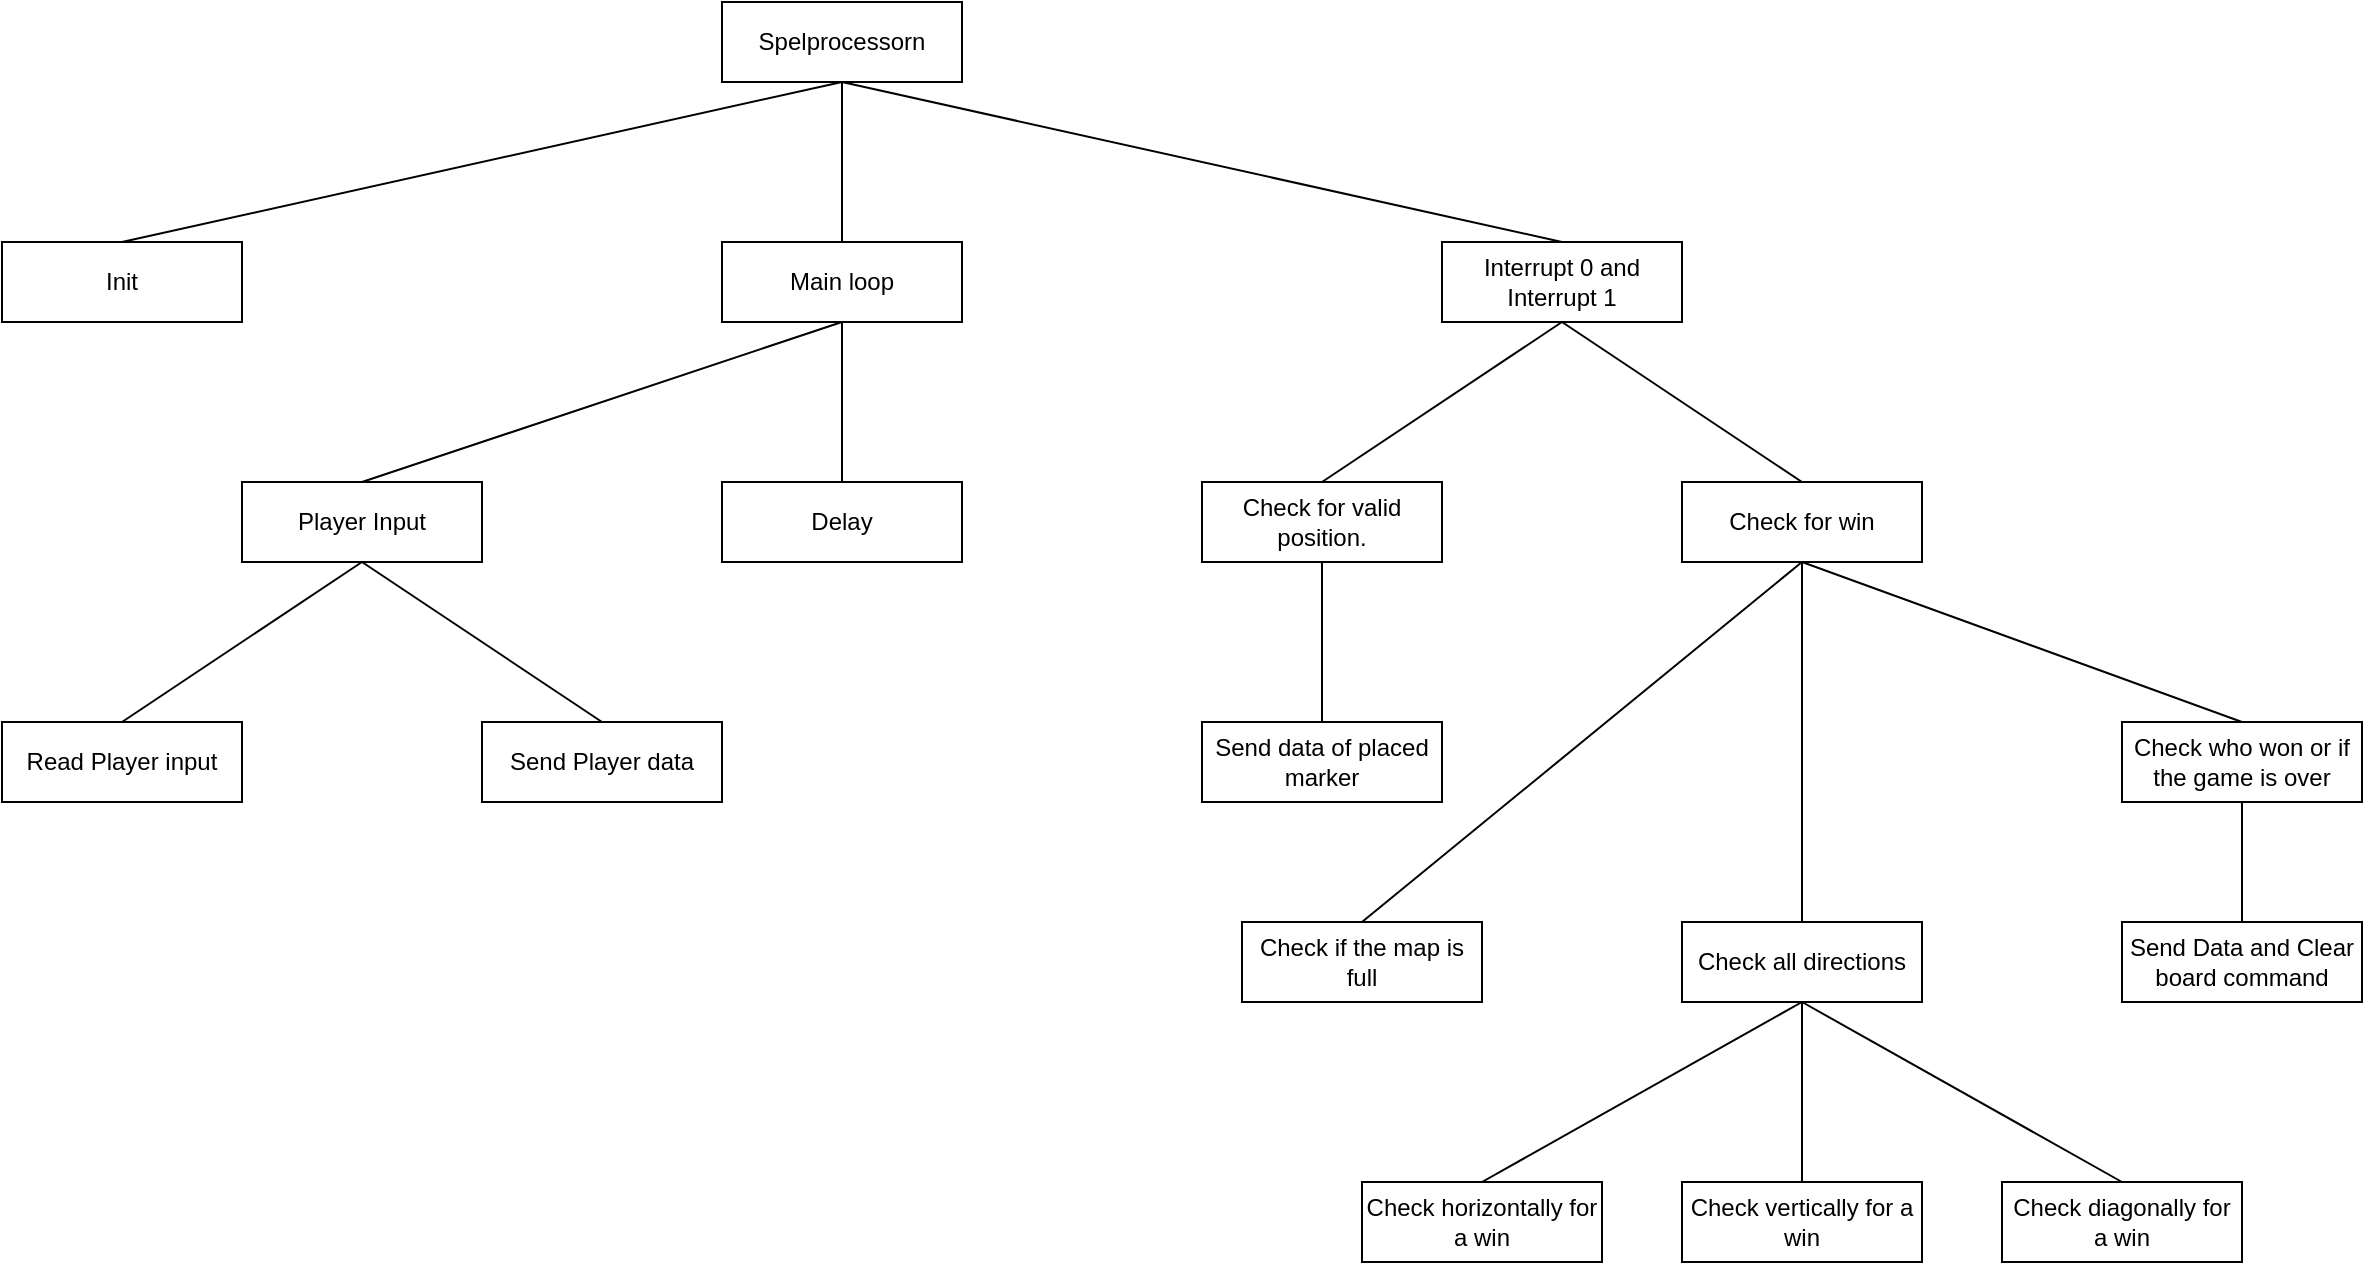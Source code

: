<mxfile version="12.8.2"><diagram id="erJHTxcyZkg1_YW2nm9p" name="Page-1"><mxGraphModel dx="1422" dy="1985" grid="1" gridSize="10" guides="1" tooltips="1" connect="1" arrows="1" fold="1" page="1" pageScale="1" pageWidth="850" pageHeight="1100" math="0" shadow="0"><root><mxCell id="0"/><mxCell id="1" parent="0"/><mxCell id="xzR_N5MwZ-vt-GKavDcg-1" value="Init" style="rounded=0;whiteSpace=wrap;html=1;" vertex="1" parent="1"><mxGeometry x="460" y="-140" width="120" height="40" as="geometry"/></mxCell><mxCell id="xzR_N5MwZ-vt-GKavDcg-2" value="Main loop" style="rounded=0;whiteSpace=wrap;html=1;" vertex="1" parent="1"><mxGeometry x="820" y="-140" width="120" height="40" as="geometry"/></mxCell><mxCell id="xzR_N5MwZ-vt-GKavDcg-3" value="Read Player input" style="rounded=0;whiteSpace=wrap;html=1;" vertex="1" parent="1"><mxGeometry x="460" y="100" width="120" height="40" as="geometry"/></mxCell><mxCell id="xzR_N5MwZ-vt-GKavDcg-4" value="Player Input" style="rounded=0;whiteSpace=wrap;html=1;" vertex="1" parent="1"><mxGeometry x="580" y="-20" width="120" height="40" as="geometry"/></mxCell><mxCell id="xzR_N5MwZ-vt-GKavDcg-5" value="Send Player data" style="rounded=0;whiteSpace=wrap;html=1;" vertex="1" parent="1"><mxGeometry x="700" y="100" width="120" height="40" as="geometry"/></mxCell><mxCell id="xzR_N5MwZ-vt-GKavDcg-6" value="Delay" style="rounded=0;whiteSpace=wrap;html=1;" vertex="1" parent="1"><mxGeometry x="820" y="-20" width="120" height="40" as="geometry"/></mxCell><mxCell id="xzR_N5MwZ-vt-GKavDcg-7" value="" style="endArrow=none;html=1;exitX=0.5;exitY=0;exitDx=0;exitDy=0;entryX=0.5;entryY=1;entryDx=0;entryDy=0;" edge="1" parent="1" source="xzR_N5MwZ-vt-GKavDcg-5" target="xzR_N5MwZ-vt-GKavDcg-4"><mxGeometry width="50" height="50" relative="1" as="geometry"><mxPoint x="600" y="180" as="sourcePoint"/><mxPoint x="650" y="130" as="targetPoint"/></mxGeometry></mxCell><mxCell id="xzR_N5MwZ-vt-GKavDcg-8" value="" style="endArrow=none;html=1;exitX=0.5;exitY=0;exitDx=0;exitDy=0;entryX=0.5;entryY=1;entryDx=0;entryDy=0;" edge="1" parent="1" source="xzR_N5MwZ-vt-GKavDcg-3" target="xzR_N5MwZ-vt-GKavDcg-4"><mxGeometry width="50" height="50" relative="1" as="geometry"><mxPoint x="600" y="180" as="sourcePoint"/><mxPoint x="650" y="130" as="targetPoint"/></mxGeometry></mxCell><mxCell id="xzR_N5MwZ-vt-GKavDcg-9" value="" style="endArrow=none;html=1;exitX=0.5;exitY=0;exitDx=0;exitDy=0;entryX=0.5;entryY=1;entryDx=0;entryDy=0;" edge="1" parent="1" source="xzR_N5MwZ-vt-GKavDcg-4" target="xzR_N5MwZ-vt-GKavDcg-2"><mxGeometry width="50" height="50" relative="1" as="geometry"><mxPoint x="820" y="-10" as="sourcePoint"/><mxPoint x="870" y="-60" as="targetPoint"/></mxGeometry></mxCell><mxCell id="xzR_N5MwZ-vt-GKavDcg-10" value="" style="endArrow=none;html=1;entryX=0.5;entryY=1;entryDx=0;entryDy=0;" edge="1" parent="1" source="xzR_N5MwZ-vt-GKavDcg-6" target="xzR_N5MwZ-vt-GKavDcg-2"><mxGeometry width="50" height="50" relative="1" as="geometry"><mxPoint x="820" y="-10" as="sourcePoint"/><mxPoint x="870" y="-60" as="targetPoint"/></mxGeometry></mxCell><mxCell id="xzR_N5MwZ-vt-GKavDcg-11" value="" style="endArrow=none;html=1;exitX=0.5;exitY=0;exitDx=0;exitDy=0;entryX=0.5;entryY=1;entryDx=0;entryDy=0;" edge="1" parent="1" source="xzR_N5MwZ-vt-GKavDcg-2" target="xzR_N5MwZ-vt-GKavDcg-28"><mxGeometry width="50" height="50" relative="1" as="geometry"><mxPoint x="820" y="-150" as="sourcePoint"/><mxPoint x="870" y="-200" as="targetPoint"/></mxGeometry></mxCell><mxCell id="xzR_N5MwZ-vt-GKavDcg-12" value="" style="endArrow=none;html=1;exitX=0.5;exitY=0;exitDx=0;exitDy=0;entryX=0.5;entryY=1;entryDx=0;entryDy=0;" edge="1" parent="1" source="xzR_N5MwZ-vt-GKavDcg-1" target="xzR_N5MwZ-vt-GKavDcg-28"><mxGeometry width="50" height="50" relative="1" as="geometry"><mxPoint x="820" y="-150" as="sourcePoint"/><mxPoint x="870" y="-200" as="targetPoint"/></mxGeometry></mxCell><mxCell id="xzR_N5MwZ-vt-GKavDcg-13" value="Interrupt 0 and Interrupt 1" style="rounded=0;whiteSpace=wrap;html=1;" vertex="1" parent="1"><mxGeometry x="1180" y="-140" width="120" height="40" as="geometry"/></mxCell><mxCell id="xzR_N5MwZ-vt-GKavDcg-14" value="Check for win" style="rounded=0;whiteSpace=wrap;html=1;" vertex="1" parent="1"><mxGeometry x="1300" y="-20" width="120" height="40" as="geometry"/></mxCell><mxCell id="xzR_N5MwZ-vt-GKavDcg-15" value="Check if the map is full" style="rounded=0;whiteSpace=wrap;html=1;" vertex="1" parent="1"><mxGeometry x="1080" y="200" width="120" height="40" as="geometry"/></mxCell><mxCell id="xzR_N5MwZ-vt-GKavDcg-16" value="Check for valid position." style="rounded=0;whiteSpace=wrap;html=1;" vertex="1" parent="1"><mxGeometry x="1060" y="-20" width="120" height="40" as="geometry"/></mxCell><mxCell id="xzR_N5MwZ-vt-GKavDcg-17" value="" style="endArrow=none;html=1;exitX=0.5;exitY=0;exitDx=0;exitDy=0;entryX=0.5;entryY=1;entryDx=0;entryDy=0;" edge="1" parent="1" source="xzR_N5MwZ-vt-GKavDcg-16" target="xzR_N5MwZ-vt-GKavDcg-13"><mxGeometry width="50" height="50" relative="1" as="geometry"><mxPoint x="1165" y="-20" as="sourcePoint"/><mxPoint x="1200" y="-30" as="targetPoint"/></mxGeometry></mxCell><mxCell id="xzR_N5MwZ-vt-GKavDcg-18" value="" style="endArrow=none;html=1;exitX=0.5;exitY=0;exitDx=0;exitDy=0;entryX=0.5;entryY=1;entryDx=0;entryDy=0;" edge="1" parent="1" source="xzR_N5MwZ-vt-GKavDcg-14" target="xzR_N5MwZ-vt-GKavDcg-13"><mxGeometry width="50" height="50" relative="1" as="geometry"><mxPoint x="1290" y="-20" as="sourcePoint"/><mxPoint x="1340" y="-70" as="targetPoint"/></mxGeometry></mxCell><mxCell id="xzR_N5MwZ-vt-GKavDcg-19" value="Check who won or if the game is over" style="rounded=0;whiteSpace=wrap;html=1;" vertex="1" parent="1"><mxGeometry x="1520" y="100" width="120" height="40" as="geometry"/></mxCell><mxCell id="xzR_N5MwZ-vt-GKavDcg-20" value="Check diagonally for a win" style="rounded=0;whiteSpace=wrap;html=1;" vertex="1" parent="1"><mxGeometry x="1460" y="330" width="120" height="40" as="geometry"/></mxCell><mxCell id="xzR_N5MwZ-vt-GKavDcg-21" value="Check vertically for a win" style="rounded=0;whiteSpace=wrap;html=1;" vertex="1" parent="1"><mxGeometry x="1300" y="330" width="120" height="40" as="geometry"/></mxCell><mxCell id="xzR_N5MwZ-vt-GKavDcg-22" value="Check horizontally for a win" style="rounded=0;whiteSpace=wrap;html=1;" vertex="1" parent="1"><mxGeometry x="1140" y="330" width="120" height="40" as="geometry"/></mxCell><mxCell id="xzR_N5MwZ-vt-GKavDcg-23" value="" style="endArrow=none;html=1;exitX=0.5;exitY=0;exitDx=0;exitDy=0;entryX=0.5;entryY=1;entryDx=0;entryDy=0;" edge="1" parent="1" source="xzR_N5MwZ-vt-GKavDcg-15" target="xzR_N5MwZ-vt-GKavDcg-14"><mxGeometry width="50" height="50" relative="1" as="geometry"><mxPoint x="1620" y="140" as="sourcePoint"/><mxPoint x="1670" y="90" as="targetPoint"/></mxGeometry></mxCell><mxCell id="xzR_N5MwZ-vt-GKavDcg-24" value="" style="endArrow=none;html=1;exitX=0.5;exitY=0;exitDx=0;exitDy=0;entryX=0.5;entryY=1;entryDx=0;entryDy=0;" edge="1" parent="1" source="xzR_N5MwZ-vt-GKavDcg-22" target="xzR_N5MwZ-vt-GKavDcg-37"><mxGeometry width="50" height="50" relative="1" as="geometry"><mxPoint x="1510" y="140" as="sourcePoint"/><mxPoint x="1560" y="90" as="targetPoint"/></mxGeometry></mxCell><mxCell id="xzR_N5MwZ-vt-GKavDcg-25" value="" style="endArrow=none;html=1;exitX=0.5;exitY=0;exitDx=0;exitDy=0;entryX=0.5;entryY=1;entryDx=0;entryDy=0;" edge="1" parent="1" source="xzR_N5MwZ-vt-GKavDcg-21" target="xzR_N5MwZ-vt-GKavDcg-37"><mxGeometry width="50" height="50" relative="1" as="geometry"><mxPoint x="1900" y="140" as="sourcePoint"/><mxPoint x="1950" y="90" as="targetPoint"/></mxGeometry></mxCell><mxCell id="xzR_N5MwZ-vt-GKavDcg-26" value="" style="endArrow=none;html=1;exitX=0.5;exitY=0;exitDx=0;exitDy=0;entryX=0.5;entryY=1;entryDx=0;entryDy=0;" edge="1" parent="1" source="xzR_N5MwZ-vt-GKavDcg-19" target="xzR_N5MwZ-vt-GKavDcg-14"><mxGeometry width="50" height="50" relative="1" as="geometry"><mxPoint x="1900" y="140" as="sourcePoint"/><mxPoint x="1950" y="90" as="targetPoint"/></mxGeometry></mxCell><mxCell id="xzR_N5MwZ-vt-GKavDcg-27" value="" style="endArrow=none;html=1;exitX=0.5;exitY=0;exitDx=0;exitDy=0;entryX=0.5;entryY=1;entryDx=0;entryDy=0;" edge="1" parent="1" source="xzR_N5MwZ-vt-GKavDcg-20" target="xzR_N5MwZ-vt-GKavDcg-37"><mxGeometry width="50" height="50" relative="1" as="geometry"><mxPoint x="1900" y="140" as="sourcePoint"/><mxPoint x="1950" y="90" as="targetPoint"/></mxGeometry></mxCell><mxCell id="xzR_N5MwZ-vt-GKavDcg-28" value="Spelprocessorn" style="rounded=0;whiteSpace=wrap;html=1;" vertex="1" parent="1"><mxGeometry x="820" y="-260" width="120" height="40" as="geometry"/></mxCell><mxCell id="xzR_N5MwZ-vt-GKavDcg-29" value="" style="endArrow=none;html=1;exitX=0.5;exitY=0;exitDx=0;exitDy=0;entryX=0.5;entryY=1;entryDx=0;entryDy=0;" edge="1" parent="1" source="xzR_N5MwZ-vt-GKavDcg-13" target="xzR_N5MwZ-vt-GKavDcg-28"><mxGeometry width="50" height="50" relative="1" as="geometry"><mxPoint x="1400" y="-120" as="sourcePoint"/><mxPoint x="870" y="-200" as="targetPoint"/></mxGeometry></mxCell><mxCell id="xzR_N5MwZ-vt-GKavDcg-30" value="Send Data and Clear board command" style="rounded=0;whiteSpace=wrap;html=1;" vertex="1" parent="1"><mxGeometry x="1520" y="200" width="120" height="40" as="geometry"/></mxCell><mxCell id="xzR_N5MwZ-vt-GKavDcg-33" value="" style="endArrow=none;html=1;entryX=0.5;entryY=1;entryDx=0;entryDy=0;exitX=0.5;exitY=0;exitDx=0;exitDy=0;" edge="1" parent="1" source="xzR_N5MwZ-vt-GKavDcg-30" target="xzR_N5MwZ-vt-GKavDcg-19"><mxGeometry width="50" height="50" relative="1" as="geometry"><mxPoint x="1940" y="380" as="sourcePoint"/><mxPoint x="1990" y="330" as="targetPoint"/></mxGeometry></mxCell><mxCell id="xzR_N5MwZ-vt-GKavDcg-34" value="Send data of placed marker" style="rounded=0;whiteSpace=wrap;html=1;" vertex="1" parent="1"><mxGeometry x="1060" y="100" width="120" height="40" as="geometry"/></mxCell><mxCell id="xzR_N5MwZ-vt-GKavDcg-36" value="" style="endArrow=none;html=1;entryX=0.5;entryY=1;entryDx=0;entryDy=0;exitX=0.5;exitY=0;exitDx=0;exitDy=0;" edge="1" parent="1" source="xzR_N5MwZ-vt-GKavDcg-34" target="xzR_N5MwZ-vt-GKavDcg-16"><mxGeometry width="50" height="50" relative="1" as="geometry"><mxPoint x="1480" y="30" as="sourcePoint"/><mxPoint x="1530" y="-20" as="targetPoint"/></mxGeometry></mxCell><mxCell id="xzR_N5MwZ-vt-GKavDcg-37" value="Check all directions" style="rounded=0;whiteSpace=wrap;html=1;" vertex="1" parent="1"><mxGeometry x="1300" y="200" width="120" height="40" as="geometry"/></mxCell><mxCell id="xzR_N5MwZ-vt-GKavDcg-38" value="" style="endArrow=none;html=1;entryX=0.5;entryY=0;entryDx=0;entryDy=0;exitX=0.5;exitY=1;exitDx=0;exitDy=0;" edge="1" parent="1" source="xzR_N5MwZ-vt-GKavDcg-14" target="xzR_N5MwZ-vt-GKavDcg-37"><mxGeometry width="50" height="50" relative="1" as="geometry"><mxPoint x="1490" y="240" as="sourcePoint"/><mxPoint x="1540" y="190" as="targetPoint"/></mxGeometry></mxCell></root></mxGraphModel></diagram></mxfile>